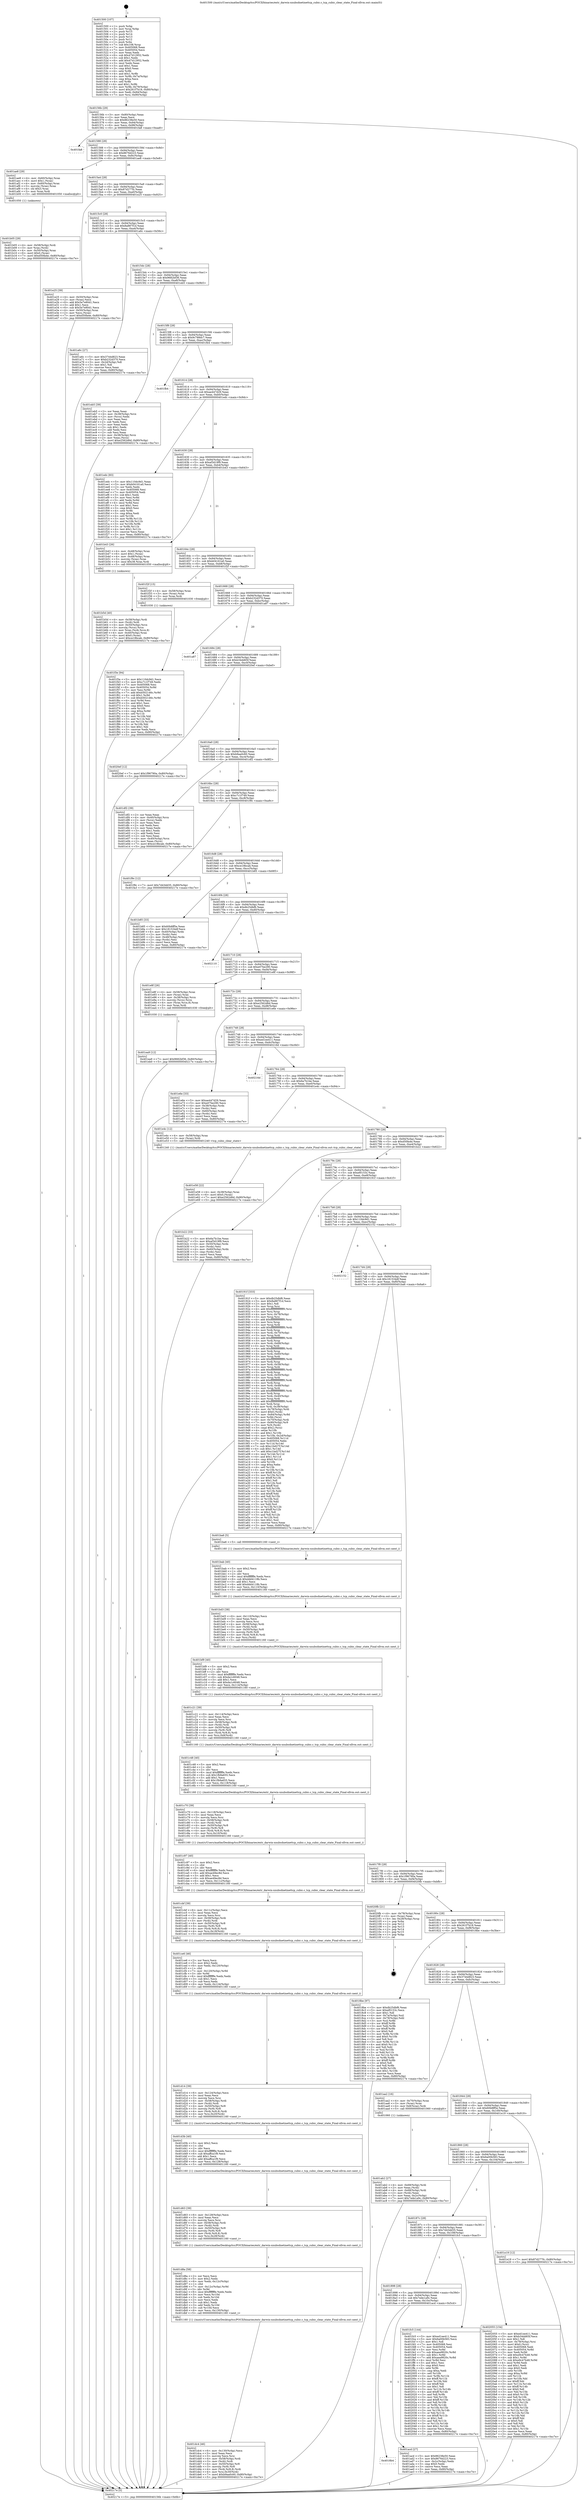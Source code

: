 digraph "0x401500" {
  label = "0x401500 (/mnt/c/Users/mathe/Desktop/tcc/POCII/binaries/extr_darwin-xnubsdnetinettcp_cubic.c_tcp_cubic_clear_state_Final-ollvm.out::main(0))"
  labelloc = "t"
  node[shape=record]

  Entry [label="",width=0.3,height=0.3,shape=circle,fillcolor=black,style=filled]
  "0x40156b" [label="{
     0x40156b [29]\l
     | [instrs]\l
     &nbsp;&nbsp;0x40156b \<+3\>: mov -0x80(%rbp),%eax\l
     &nbsp;&nbsp;0x40156e \<+2\>: mov %eax,%ecx\l
     &nbsp;&nbsp;0x401570 \<+6\>: sub $0x86238e50,%ecx\l
     &nbsp;&nbsp;0x401576 \<+6\>: mov %eax,-0x94(%rbp)\l
     &nbsp;&nbsp;0x40157c \<+6\>: mov %ecx,-0x98(%rbp)\l
     &nbsp;&nbsp;0x401582 \<+6\>: je 0000000000401fa8 \<main+0xaa8\>\l
  }"]
  "0x401fa8" [label="{
     0x401fa8\l
  }", style=dashed]
  "0x401588" [label="{
     0x401588 [28]\l
     | [instrs]\l
     &nbsp;&nbsp;0x401588 \<+5\>: jmp 000000000040158d \<main+0x8d\>\l
     &nbsp;&nbsp;0x40158d \<+6\>: mov -0x94(%rbp),%eax\l
     &nbsp;&nbsp;0x401593 \<+5\>: sub $0x8676d223,%eax\l
     &nbsp;&nbsp;0x401598 \<+6\>: mov %eax,-0x9c(%rbp)\l
     &nbsp;&nbsp;0x40159e \<+6\>: je 0000000000401ae8 \<main+0x5e8\>\l
  }"]
  Exit [label="",width=0.3,height=0.3,shape=circle,fillcolor=black,style=filled,peripheries=2]
  "0x401ae8" [label="{
     0x401ae8 [29]\l
     | [instrs]\l
     &nbsp;&nbsp;0x401ae8 \<+4\>: mov -0x60(%rbp),%rax\l
     &nbsp;&nbsp;0x401aec \<+6\>: movl $0x1,(%rax)\l
     &nbsp;&nbsp;0x401af2 \<+4\>: mov -0x60(%rbp),%rax\l
     &nbsp;&nbsp;0x401af6 \<+3\>: movslq (%rax),%rax\l
     &nbsp;&nbsp;0x401af9 \<+4\>: shl $0x3,%rax\l
     &nbsp;&nbsp;0x401afd \<+3\>: mov %rax,%rdi\l
     &nbsp;&nbsp;0x401b00 \<+5\>: call 0000000000401050 \<malloc@plt\>\l
     | [calls]\l
     &nbsp;&nbsp;0x401050 \{1\} (unknown)\l
  }"]
  "0x4015a4" [label="{
     0x4015a4 [28]\l
     | [instrs]\l
     &nbsp;&nbsp;0x4015a4 \<+5\>: jmp 00000000004015a9 \<main+0xa9\>\l
     &nbsp;&nbsp;0x4015a9 \<+6\>: mov -0x94(%rbp),%eax\l
     &nbsp;&nbsp;0x4015af \<+5\>: sub $0x87d277fc,%eax\l
     &nbsp;&nbsp;0x4015b4 \<+6\>: mov %eax,-0xa0(%rbp)\l
     &nbsp;&nbsp;0x4015ba \<+6\>: je 0000000000401e25 \<main+0x925\>\l
  }"]
  "0x401f3e" [label="{
     0x401f3e [94]\l
     | [instrs]\l
     &nbsp;&nbsp;0x401f3e \<+5\>: mov $0x110dc9d1,%ecx\l
     &nbsp;&nbsp;0x401f43 \<+5\>: mov $0xc7c1f749,%edx\l
     &nbsp;&nbsp;0x401f48 \<+7\>: mov 0x405068,%esi\l
     &nbsp;&nbsp;0x401f4f \<+8\>: mov 0x405054,%r8d\l
     &nbsp;&nbsp;0x401f57 \<+3\>: mov %esi,%r9d\l
     &nbsp;&nbsp;0x401f5a \<+7\>: add $0xb502146c,%r9d\l
     &nbsp;&nbsp;0x401f61 \<+4\>: sub $0x1,%r9d\l
     &nbsp;&nbsp;0x401f65 \<+7\>: sub $0xb502146c,%r9d\l
     &nbsp;&nbsp;0x401f6c \<+4\>: imul %r9d,%esi\l
     &nbsp;&nbsp;0x401f70 \<+3\>: and $0x1,%esi\l
     &nbsp;&nbsp;0x401f73 \<+3\>: cmp $0x0,%esi\l
     &nbsp;&nbsp;0x401f76 \<+4\>: sete %r10b\l
     &nbsp;&nbsp;0x401f7a \<+4\>: cmp $0xa,%r8d\l
     &nbsp;&nbsp;0x401f7e \<+4\>: setl %r11b\l
     &nbsp;&nbsp;0x401f82 \<+3\>: mov %r10b,%bl\l
     &nbsp;&nbsp;0x401f85 \<+3\>: and %r11b,%bl\l
     &nbsp;&nbsp;0x401f88 \<+3\>: xor %r11b,%r10b\l
     &nbsp;&nbsp;0x401f8b \<+3\>: or %r10b,%bl\l
     &nbsp;&nbsp;0x401f8e \<+3\>: test $0x1,%bl\l
     &nbsp;&nbsp;0x401f91 \<+3\>: cmovne %edx,%ecx\l
     &nbsp;&nbsp;0x401f94 \<+3\>: mov %ecx,-0x80(%rbp)\l
     &nbsp;&nbsp;0x401f97 \<+5\>: jmp 000000000040217e \<main+0xc7e\>\l
  }"]
  "0x401e25" [label="{
     0x401e25 [39]\l
     | [instrs]\l
     &nbsp;&nbsp;0x401e25 \<+4\>: mov -0x50(%rbp),%rax\l
     &nbsp;&nbsp;0x401e29 \<+2\>: mov (%rax),%ecx\l
     &nbsp;&nbsp;0x401e2b \<+6\>: add $0x5e7e80d1,%ecx\l
     &nbsp;&nbsp;0x401e31 \<+3\>: add $0x1,%ecx\l
     &nbsp;&nbsp;0x401e34 \<+6\>: sub $0x5e7e80d1,%ecx\l
     &nbsp;&nbsp;0x401e3a \<+4\>: mov -0x50(%rbp),%rax\l
     &nbsp;&nbsp;0x401e3e \<+2\>: mov %ecx,(%rax)\l
     &nbsp;&nbsp;0x401e40 \<+7\>: movl $0xd50fa4e,-0x80(%rbp)\l
     &nbsp;&nbsp;0x401e47 \<+5\>: jmp 000000000040217e \<main+0xc7e\>\l
  }"]
  "0x4015c0" [label="{
     0x4015c0 [28]\l
     | [instrs]\l
     &nbsp;&nbsp;0x4015c0 \<+5\>: jmp 00000000004015c5 \<main+0xc5\>\l
     &nbsp;&nbsp;0x4015c5 \<+6\>: mov -0x94(%rbp),%eax\l
     &nbsp;&nbsp;0x4015cb \<+5\>: sub $0x8a887f1d,%eax\l
     &nbsp;&nbsp;0x4015d0 \<+6\>: mov %eax,-0xa4(%rbp)\l
     &nbsp;&nbsp;0x4015d6 \<+6\>: je 0000000000401a6c \<main+0x56c\>\l
  }"]
  "0x401ea9" [label="{
     0x401ea9 [12]\l
     | [instrs]\l
     &nbsp;&nbsp;0x401ea9 \<+7\>: movl $0x9682bf36,-0x80(%rbp)\l
     &nbsp;&nbsp;0x401eb0 \<+5\>: jmp 000000000040217e \<main+0xc7e\>\l
  }"]
  "0x401a6c" [label="{
     0x401a6c [27]\l
     | [instrs]\l
     &nbsp;&nbsp;0x401a6c \<+5\>: mov $0x3744d823,%eax\l
     &nbsp;&nbsp;0x401a71 \<+5\>: mov $0xb232d370,%ecx\l
     &nbsp;&nbsp;0x401a76 \<+3\>: mov -0x2d(%rbp),%dl\l
     &nbsp;&nbsp;0x401a79 \<+3\>: test $0x1,%dl\l
     &nbsp;&nbsp;0x401a7c \<+3\>: cmovne %ecx,%eax\l
     &nbsp;&nbsp;0x401a7f \<+3\>: mov %eax,-0x80(%rbp)\l
     &nbsp;&nbsp;0x401a82 \<+5\>: jmp 000000000040217e \<main+0xc7e\>\l
  }"]
  "0x4015dc" [label="{
     0x4015dc [28]\l
     | [instrs]\l
     &nbsp;&nbsp;0x4015dc \<+5\>: jmp 00000000004015e1 \<main+0xe1\>\l
     &nbsp;&nbsp;0x4015e1 \<+6\>: mov -0x94(%rbp),%eax\l
     &nbsp;&nbsp;0x4015e7 \<+5\>: sub $0x9682bf36,%eax\l
     &nbsp;&nbsp;0x4015ec \<+6\>: mov %eax,-0xa8(%rbp)\l
     &nbsp;&nbsp;0x4015f2 \<+6\>: je 0000000000401eb5 \<main+0x9b5\>\l
  }"]
  "0x401e58" [label="{
     0x401e58 [22]\l
     | [instrs]\l
     &nbsp;&nbsp;0x401e58 \<+4\>: mov -0x38(%rbp),%rax\l
     &nbsp;&nbsp;0x401e5c \<+6\>: movl $0x0,(%rax)\l
     &nbsp;&nbsp;0x401e62 \<+7\>: movl $0xe2562d6d,-0x80(%rbp)\l
     &nbsp;&nbsp;0x401e69 \<+5\>: jmp 000000000040217e \<main+0xc7e\>\l
  }"]
  "0x401eb5" [label="{
     0x401eb5 [39]\l
     | [instrs]\l
     &nbsp;&nbsp;0x401eb5 \<+2\>: xor %eax,%eax\l
     &nbsp;&nbsp;0x401eb7 \<+4\>: mov -0x38(%rbp),%rcx\l
     &nbsp;&nbsp;0x401ebb \<+2\>: mov (%rcx),%edx\l
     &nbsp;&nbsp;0x401ebd \<+2\>: mov %eax,%esi\l
     &nbsp;&nbsp;0x401ebf \<+2\>: sub %edx,%esi\l
     &nbsp;&nbsp;0x401ec1 \<+2\>: mov %eax,%edx\l
     &nbsp;&nbsp;0x401ec3 \<+3\>: sub $0x1,%edx\l
     &nbsp;&nbsp;0x401ec6 \<+2\>: add %edx,%esi\l
     &nbsp;&nbsp;0x401ec8 \<+2\>: sub %esi,%eax\l
     &nbsp;&nbsp;0x401eca \<+4\>: mov -0x38(%rbp),%rcx\l
     &nbsp;&nbsp;0x401ece \<+2\>: mov %eax,(%rcx)\l
     &nbsp;&nbsp;0x401ed0 \<+7\>: movl $0xe2562d6d,-0x80(%rbp)\l
     &nbsp;&nbsp;0x401ed7 \<+5\>: jmp 000000000040217e \<main+0xc7e\>\l
  }"]
  "0x4015f8" [label="{
     0x4015f8 [28]\l
     | [instrs]\l
     &nbsp;&nbsp;0x4015f8 \<+5\>: jmp 00000000004015fd \<main+0xfd\>\l
     &nbsp;&nbsp;0x4015fd \<+6\>: mov -0x94(%rbp),%eax\l
     &nbsp;&nbsp;0x401603 \<+5\>: sub $0x9c788dc7,%eax\l
     &nbsp;&nbsp;0x401608 \<+6\>: mov %eax,-0xac(%rbp)\l
     &nbsp;&nbsp;0x40160e \<+6\>: je 0000000000401fb4 \<main+0xab4\>\l
  }"]
  "0x401dc4" [label="{
     0x401dc4 [46]\l
     | [instrs]\l
     &nbsp;&nbsp;0x401dc4 \<+6\>: mov -0x130(%rbp),%ecx\l
     &nbsp;&nbsp;0x401dca \<+3\>: imul %eax,%ecx\l
     &nbsp;&nbsp;0x401dcd \<+3\>: movslq %ecx,%rsi\l
     &nbsp;&nbsp;0x401dd0 \<+4\>: mov -0x58(%rbp),%rdi\l
     &nbsp;&nbsp;0x401dd4 \<+3\>: mov (%rdi),%rdi\l
     &nbsp;&nbsp;0x401dd7 \<+4\>: mov -0x50(%rbp),%r8\l
     &nbsp;&nbsp;0x401ddb \<+3\>: movslq (%r8),%r8\l
     &nbsp;&nbsp;0x401dde \<+4\>: mov (%rdi,%r8,8),%rdi\l
     &nbsp;&nbsp;0x401de2 \<+4\>: mov %rsi,0x30(%rdi)\l
     &nbsp;&nbsp;0x401de6 \<+7\>: movl $0xb9aa0c60,-0x80(%rbp)\l
     &nbsp;&nbsp;0x401ded \<+5\>: jmp 000000000040217e \<main+0xc7e\>\l
  }"]
  "0x401fb4" [label="{
     0x401fb4\l
  }", style=dashed]
  "0x401614" [label="{
     0x401614 [28]\l
     | [instrs]\l
     &nbsp;&nbsp;0x401614 \<+5\>: jmp 0000000000401619 \<main+0x119\>\l
     &nbsp;&nbsp;0x401619 \<+6\>: mov -0x94(%rbp),%eax\l
     &nbsp;&nbsp;0x40161f \<+5\>: sub $0xae447d29,%eax\l
     &nbsp;&nbsp;0x401624 \<+6\>: mov %eax,-0xb0(%rbp)\l
     &nbsp;&nbsp;0x40162a \<+6\>: je 0000000000401edc \<main+0x9dc\>\l
  }"]
  "0x401d8a" [label="{
     0x401d8a [58]\l
     | [instrs]\l
     &nbsp;&nbsp;0x401d8a \<+2\>: xor %ecx,%ecx\l
     &nbsp;&nbsp;0x401d8c \<+5\>: mov $0x2,%edx\l
     &nbsp;&nbsp;0x401d91 \<+6\>: mov %edx,-0x12c(%rbp)\l
     &nbsp;&nbsp;0x401d97 \<+1\>: cltd\l
     &nbsp;&nbsp;0x401d98 \<+7\>: mov -0x12c(%rbp),%r9d\l
     &nbsp;&nbsp;0x401d9f \<+3\>: idiv %r9d\l
     &nbsp;&nbsp;0x401da2 \<+6\>: imul $0xfffffffe,%edx,%edx\l
     &nbsp;&nbsp;0x401da8 \<+3\>: mov %ecx,%r10d\l
     &nbsp;&nbsp;0x401dab \<+3\>: sub %edx,%r10d\l
     &nbsp;&nbsp;0x401dae \<+2\>: mov %ecx,%edx\l
     &nbsp;&nbsp;0x401db0 \<+3\>: sub $0x1,%edx\l
     &nbsp;&nbsp;0x401db3 \<+3\>: add %edx,%r10d\l
     &nbsp;&nbsp;0x401db6 \<+3\>: sub %r10d,%ecx\l
     &nbsp;&nbsp;0x401db9 \<+6\>: mov %ecx,-0x130(%rbp)\l
     &nbsp;&nbsp;0x401dbf \<+5\>: call 0000000000401160 \<next_i\>\l
     | [calls]\l
     &nbsp;&nbsp;0x401160 \{1\} (/mnt/c/Users/mathe/Desktop/tcc/POCII/binaries/extr_darwin-xnubsdnetinettcp_cubic.c_tcp_cubic_clear_state_Final-ollvm.out::next_i)\l
  }"]
  "0x401edc" [label="{
     0x401edc [83]\l
     | [instrs]\l
     &nbsp;&nbsp;0x401edc \<+5\>: mov $0x110dc9d1,%eax\l
     &nbsp;&nbsp;0x401ee1 \<+5\>: mov $0xb04161a0,%ecx\l
     &nbsp;&nbsp;0x401ee6 \<+2\>: xor %edx,%edx\l
     &nbsp;&nbsp;0x401ee8 \<+7\>: mov 0x405068,%esi\l
     &nbsp;&nbsp;0x401eef \<+7\>: mov 0x405054,%edi\l
     &nbsp;&nbsp;0x401ef6 \<+3\>: sub $0x1,%edx\l
     &nbsp;&nbsp;0x401ef9 \<+3\>: mov %esi,%r8d\l
     &nbsp;&nbsp;0x401efc \<+3\>: add %edx,%r8d\l
     &nbsp;&nbsp;0x401eff \<+4\>: imul %r8d,%esi\l
     &nbsp;&nbsp;0x401f03 \<+3\>: and $0x1,%esi\l
     &nbsp;&nbsp;0x401f06 \<+3\>: cmp $0x0,%esi\l
     &nbsp;&nbsp;0x401f09 \<+4\>: sete %r9b\l
     &nbsp;&nbsp;0x401f0d \<+3\>: cmp $0xa,%edi\l
     &nbsp;&nbsp;0x401f10 \<+4\>: setl %r10b\l
     &nbsp;&nbsp;0x401f14 \<+3\>: mov %r9b,%r11b\l
     &nbsp;&nbsp;0x401f17 \<+3\>: and %r10b,%r11b\l
     &nbsp;&nbsp;0x401f1a \<+3\>: xor %r10b,%r9b\l
     &nbsp;&nbsp;0x401f1d \<+3\>: or %r9b,%r11b\l
     &nbsp;&nbsp;0x401f20 \<+4\>: test $0x1,%r11b\l
     &nbsp;&nbsp;0x401f24 \<+3\>: cmovne %ecx,%eax\l
     &nbsp;&nbsp;0x401f27 \<+3\>: mov %eax,-0x80(%rbp)\l
     &nbsp;&nbsp;0x401f2a \<+5\>: jmp 000000000040217e \<main+0xc7e\>\l
  }"]
  "0x401630" [label="{
     0x401630 [28]\l
     | [instrs]\l
     &nbsp;&nbsp;0x401630 \<+5\>: jmp 0000000000401635 \<main+0x135\>\l
     &nbsp;&nbsp;0x401635 \<+6\>: mov -0x94(%rbp),%eax\l
     &nbsp;&nbsp;0x40163b \<+5\>: sub $0xaf3d19f9,%eax\l
     &nbsp;&nbsp;0x401640 \<+6\>: mov %eax,-0xb4(%rbp)\l
     &nbsp;&nbsp;0x401646 \<+6\>: je 0000000000401b43 \<main+0x643\>\l
  }"]
  "0x401d63" [label="{
     0x401d63 [39]\l
     | [instrs]\l
     &nbsp;&nbsp;0x401d63 \<+6\>: mov -0x128(%rbp),%ecx\l
     &nbsp;&nbsp;0x401d69 \<+3\>: imul %eax,%ecx\l
     &nbsp;&nbsp;0x401d6c \<+3\>: movslq %ecx,%rsi\l
     &nbsp;&nbsp;0x401d6f \<+4\>: mov -0x58(%rbp),%rdi\l
     &nbsp;&nbsp;0x401d73 \<+3\>: mov (%rdi),%rdi\l
     &nbsp;&nbsp;0x401d76 \<+4\>: mov -0x50(%rbp),%r8\l
     &nbsp;&nbsp;0x401d7a \<+3\>: movslq (%r8),%r8\l
     &nbsp;&nbsp;0x401d7d \<+4\>: mov (%rdi,%r8,8),%rdi\l
     &nbsp;&nbsp;0x401d81 \<+4\>: mov %rsi,0x28(%rdi)\l
     &nbsp;&nbsp;0x401d85 \<+5\>: call 0000000000401160 \<next_i\>\l
     | [calls]\l
     &nbsp;&nbsp;0x401160 \{1\} (/mnt/c/Users/mathe/Desktop/tcc/POCII/binaries/extr_darwin-xnubsdnetinettcp_cubic.c_tcp_cubic_clear_state_Final-ollvm.out::next_i)\l
  }"]
  "0x401b43" [label="{
     0x401b43 [26]\l
     | [instrs]\l
     &nbsp;&nbsp;0x401b43 \<+4\>: mov -0x48(%rbp),%rax\l
     &nbsp;&nbsp;0x401b47 \<+6\>: movl $0x1,(%rax)\l
     &nbsp;&nbsp;0x401b4d \<+4\>: mov -0x48(%rbp),%rax\l
     &nbsp;&nbsp;0x401b51 \<+3\>: movslq (%rax),%rax\l
     &nbsp;&nbsp;0x401b54 \<+4\>: imul $0x38,%rax,%rdi\l
     &nbsp;&nbsp;0x401b58 \<+5\>: call 0000000000401050 \<malloc@plt\>\l
     | [calls]\l
     &nbsp;&nbsp;0x401050 \{1\} (unknown)\l
  }"]
  "0x40164c" [label="{
     0x40164c [28]\l
     | [instrs]\l
     &nbsp;&nbsp;0x40164c \<+5\>: jmp 0000000000401651 \<main+0x151\>\l
     &nbsp;&nbsp;0x401651 \<+6\>: mov -0x94(%rbp),%eax\l
     &nbsp;&nbsp;0x401657 \<+5\>: sub $0xb04161a0,%eax\l
     &nbsp;&nbsp;0x40165c \<+6\>: mov %eax,-0xb8(%rbp)\l
     &nbsp;&nbsp;0x401662 \<+6\>: je 0000000000401f2f \<main+0xa2f\>\l
  }"]
  "0x401d3b" [label="{
     0x401d3b [40]\l
     | [instrs]\l
     &nbsp;&nbsp;0x401d3b \<+5\>: mov $0x2,%ecx\l
     &nbsp;&nbsp;0x401d40 \<+1\>: cltd\l
     &nbsp;&nbsp;0x401d41 \<+2\>: idiv %ecx\l
     &nbsp;&nbsp;0x401d43 \<+6\>: imul $0xfffffffe,%edx,%ecx\l
     &nbsp;&nbsp;0x401d49 \<+6\>: sub $0xaffca1f9,%ecx\l
     &nbsp;&nbsp;0x401d4f \<+3\>: add $0x1,%ecx\l
     &nbsp;&nbsp;0x401d52 \<+6\>: add $0xaffca1f9,%ecx\l
     &nbsp;&nbsp;0x401d58 \<+6\>: mov %ecx,-0x128(%rbp)\l
     &nbsp;&nbsp;0x401d5e \<+5\>: call 0000000000401160 \<next_i\>\l
     | [calls]\l
     &nbsp;&nbsp;0x401160 \{1\} (/mnt/c/Users/mathe/Desktop/tcc/POCII/binaries/extr_darwin-xnubsdnetinettcp_cubic.c_tcp_cubic_clear_state_Final-ollvm.out::next_i)\l
  }"]
  "0x401f2f" [label="{
     0x401f2f [15]\l
     | [instrs]\l
     &nbsp;&nbsp;0x401f2f \<+4\>: mov -0x58(%rbp),%rax\l
     &nbsp;&nbsp;0x401f33 \<+3\>: mov (%rax),%rax\l
     &nbsp;&nbsp;0x401f36 \<+3\>: mov %rax,%rdi\l
     &nbsp;&nbsp;0x401f39 \<+5\>: call 0000000000401030 \<free@plt\>\l
     | [calls]\l
     &nbsp;&nbsp;0x401030 \{1\} (unknown)\l
  }"]
  "0x401668" [label="{
     0x401668 [28]\l
     | [instrs]\l
     &nbsp;&nbsp;0x401668 \<+5\>: jmp 000000000040166d \<main+0x16d\>\l
     &nbsp;&nbsp;0x40166d \<+6\>: mov -0x94(%rbp),%eax\l
     &nbsp;&nbsp;0x401673 \<+5\>: sub $0xb232d370,%eax\l
     &nbsp;&nbsp;0x401678 \<+6\>: mov %eax,-0xbc(%rbp)\l
     &nbsp;&nbsp;0x40167e \<+6\>: je 0000000000401a87 \<main+0x587\>\l
  }"]
  "0x401d14" [label="{
     0x401d14 [39]\l
     | [instrs]\l
     &nbsp;&nbsp;0x401d14 \<+6\>: mov -0x124(%rbp),%ecx\l
     &nbsp;&nbsp;0x401d1a \<+3\>: imul %eax,%ecx\l
     &nbsp;&nbsp;0x401d1d \<+3\>: movslq %ecx,%rsi\l
     &nbsp;&nbsp;0x401d20 \<+4\>: mov -0x58(%rbp),%rdi\l
     &nbsp;&nbsp;0x401d24 \<+3\>: mov (%rdi),%rdi\l
     &nbsp;&nbsp;0x401d27 \<+4\>: mov -0x50(%rbp),%r8\l
     &nbsp;&nbsp;0x401d2b \<+3\>: movslq (%r8),%r8\l
     &nbsp;&nbsp;0x401d2e \<+4\>: mov (%rdi,%r8,8),%rdi\l
     &nbsp;&nbsp;0x401d32 \<+4\>: mov %rsi,0x20(%rdi)\l
     &nbsp;&nbsp;0x401d36 \<+5\>: call 0000000000401160 \<next_i\>\l
     | [calls]\l
     &nbsp;&nbsp;0x401160 \{1\} (/mnt/c/Users/mathe/Desktop/tcc/POCII/binaries/extr_darwin-xnubsdnetinettcp_cubic.c_tcp_cubic_clear_state_Final-ollvm.out::next_i)\l
  }"]
  "0x401a87" [label="{
     0x401a87\l
  }", style=dashed]
  "0x401684" [label="{
     0x401684 [28]\l
     | [instrs]\l
     &nbsp;&nbsp;0x401684 \<+5\>: jmp 0000000000401689 \<main+0x189\>\l
     &nbsp;&nbsp;0x401689 \<+6\>: mov -0x94(%rbp),%eax\l
     &nbsp;&nbsp;0x40168f \<+5\>: sub $0xb34dd65f,%eax\l
     &nbsp;&nbsp;0x401694 \<+6\>: mov %eax,-0xc0(%rbp)\l
     &nbsp;&nbsp;0x40169a \<+6\>: je 00000000004020ef \<main+0xbef\>\l
  }"]
  "0x401ce6" [label="{
     0x401ce6 [46]\l
     | [instrs]\l
     &nbsp;&nbsp;0x401ce6 \<+2\>: xor %ecx,%ecx\l
     &nbsp;&nbsp;0x401ce8 \<+5\>: mov $0x2,%edx\l
     &nbsp;&nbsp;0x401ced \<+6\>: mov %edx,-0x120(%rbp)\l
     &nbsp;&nbsp;0x401cf3 \<+1\>: cltd\l
     &nbsp;&nbsp;0x401cf4 \<+7\>: mov -0x120(%rbp),%r9d\l
     &nbsp;&nbsp;0x401cfb \<+3\>: idiv %r9d\l
     &nbsp;&nbsp;0x401cfe \<+6\>: imul $0xfffffffe,%edx,%edx\l
     &nbsp;&nbsp;0x401d04 \<+3\>: sub $0x1,%ecx\l
     &nbsp;&nbsp;0x401d07 \<+2\>: sub %ecx,%edx\l
     &nbsp;&nbsp;0x401d09 \<+6\>: mov %edx,-0x124(%rbp)\l
     &nbsp;&nbsp;0x401d0f \<+5\>: call 0000000000401160 \<next_i\>\l
     | [calls]\l
     &nbsp;&nbsp;0x401160 \{1\} (/mnt/c/Users/mathe/Desktop/tcc/POCII/binaries/extr_darwin-xnubsdnetinettcp_cubic.c_tcp_cubic_clear_state_Final-ollvm.out::next_i)\l
  }"]
  "0x4020ef" [label="{
     0x4020ef [12]\l
     | [instrs]\l
     &nbsp;&nbsp;0x4020ef \<+7\>: movl $0x1f96790a,-0x80(%rbp)\l
     &nbsp;&nbsp;0x4020f6 \<+5\>: jmp 000000000040217e \<main+0xc7e\>\l
  }"]
  "0x4016a0" [label="{
     0x4016a0 [28]\l
     | [instrs]\l
     &nbsp;&nbsp;0x4016a0 \<+5\>: jmp 00000000004016a5 \<main+0x1a5\>\l
     &nbsp;&nbsp;0x4016a5 \<+6\>: mov -0x94(%rbp),%eax\l
     &nbsp;&nbsp;0x4016ab \<+5\>: sub $0xb9aa0c60,%eax\l
     &nbsp;&nbsp;0x4016b0 \<+6\>: mov %eax,-0xc4(%rbp)\l
     &nbsp;&nbsp;0x4016b6 \<+6\>: je 0000000000401df2 \<main+0x8f2\>\l
  }"]
  "0x401cbf" [label="{
     0x401cbf [39]\l
     | [instrs]\l
     &nbsp;&nbsp;0x401cbf \<+6\>: mov -0x11c(%rbp),%ecx\l
     &nbsp;&nbsp;0x401cc5 \<+3\>: imul %eax,%ecx\l
     &nbsp;&nbsp;0x401cc8 \<+3\>: movslq %ecx,%rsi\l
     &nbsp;&nbsp;0x401ccb \<+4\>: mov -0x58(%rbp),%rdi\l
     &nbsp;&nbsp;0x401ccf \<+3\>: mov (%rdi),%rdi\l
     &nbsp;&nbsp;0x401cd2 \<+4\>: mov -0x50(%rbp),%r8\l
     &nbsp;&nbsp;0x401cd6 \<+3\>: movslq (%r8),%r8\l
     &nbsp;&nbsp;0x401cd9 \<+4\>: mov (%rdi,%r8,8),%rdi\l
     &nbsp;&nbsp;0x401cdd \<+4\>: mov %rsi,0x18(%rdi)\l
     &nbsp;&nbsp;0x401ce1 \<+5\>: call 0000000000401160 \<next_i\>\l
     | [calls]\l
     &nbsp;&nbsp;0x401160 \{1\} (/mnt/c/Users/mathe/Desktop/tcc/POCII/binaries/extr_darwin-xnubsdnetinettcp_cubic.c_tcp_cubic_clear_state_Final-ollvm.out::next_i)\l
  }"]
  "0x401df2" [label="{
     0x401df2 [39]\l
     | [instrs]\l
     &nbsp;&nbsp;0x401df2 \<+2\>: xor %eax,%eax\l
     &nbsp;&nbsp;0x401df4 \<+4\>: mov -0x40(%rbp),%rcx\l
     &nbsp;&nbsp;0x401df8 \<+2\>: mov (%rcx),%edx\l
     &nbsp;&nbsp;0x401dfa \<+2\>: mov %eax,%esi\l
     &nbsp;&nbsp;0x401dfc \<+2\>: sub %edx,%esi\l
     &nbsp;&nbsp;0x401dfe \<+2\>: mov %eax,%edx\l
     &nbsp;&nbsp;0x401e00 \<+3\>: sub $0x1,%edx\l
     &nbsp;&nbsp;0x401e03 \<+2\>: add %edx,%esi\l
     &nbsp;&nbsp;0x401e05 \<+2\>: sub %esi,%eax\l
     &nbsp;&nbsp;0x401e07 \<+4\>: mov -0x40(%rbp),%rcx\l
     &nbsp;&nbsp;0x401e0b \<+2\>: mov %eax,(%rcx)\l
     &nbsp;&nbsp;0x401e0d \<+7\>: movl $0xce18bcab,-0x80(%rbp)\l
     &nbsp;&nbsp;0x401e14 \<+5\>: jmp 000000000040217e \<main+0xc7e\>\l
  }"]
  "0x4016bc" [label="{
     0x4016bc [28]\l
     | [instrs]\l
     &nbsp;&nbsp;0x4016bc \<+5\>: jmp 00000000004016c1 \<main+0x1c1\>\l
     &nbsp;&nbsp;0x4016c1 \<+6\>: mov -0x94(%rbp),%eax\l
     &nbsp;&nbsp;0x4016c7 \<+5\>: sub $0xc7c1f749,%eax\l
     &nbsp;&nbsp;0x4016cc \<+6\>: mov %eax,-0xc8(%rbp)\l
     &nbsp;&nbsp;0x4016d2 \<+6\>: je 0000000000401f9c \<main+0xa9c\>\l
  }"]
  "0x401c97" [label="{
     0x401c97 [40]\l
     | [instrs]\l
     &nbsp;&nbsp;0x401c97 \<+5\>: mov $0x2,%ecx\l
     &nbsp;&nbsp;0x401c9c \<+1\>: cltd\l
     &nbsp;&nbsp;0x401c9d \<+2\>: idiv %ecx\l
     &nbsp;&nbsp;0x401c9f \<+6\>: imul $0xfffffffe,%edx,%ecx\l
     &nbsp;&nbsp;0x401ca5 \<+6\>: add $0xae49ec8d,%ecx\l
     &nbsp;&nbsp;0x401cab \<+3\>: add $0x1,%ecx\l
     &nbsp;&nbsp;0x401cae \<+6\>: sub $0xae49ec8d,%ecx\l
     &nbsp;&nbsp;0x401cb4 \<+6\>: mov %ecx,-0x11c(%rbp)\l
     &nbsp;&nbsp;0x401cba \<+5\>: call 0000000000401160 \<next_i\>\l
     | [calls]\l
     &nbsp;&nbsp;0x401160 \{1\} (/mnt/c/Users/mathe/Desktop/tcc/POCII/binaries/extr_darwin-xnubsdnetinettcp_cubic.c_tcp_cubic_clear_state_Final-ollvm.out::next_i)\l
  }"]
  "0x401f9c" [label="{
     0x401f9c [12]\l
     | [instrs]\l
     &nbsp;&nbsp;0x401f9c \<+7\>: movl $0x7d43dd35,-0x80(%rbp)\l
     &nbsp;&nbsp;0x401fa3 \<+5\>: jmp 000000000040217e \<main+0xc7e\>\l
  }"]
  "0x4016d8" [label="{
     0x4016d8 [28]\l
     | [instrs]\l
     &nbsp;&nbsp;0x4016d8 \<+5\>: jmp 00000000004016dd \<main+0x1dd\>\l
     &nbsp;&nbsp;0x4016dd \<+6\>: mov -0x94(%rbp),%eax\l
     &nbsp;&nbsp;0x4016e3 \<+5\>: sub $0xce18bcab,%eax\l
     &nbsp;&nbsp;0x4016e8 \<+6\>: mov %eax,-0xcc(%rbp)\l
     &nbsp;&nbsp;0x4016ee \<+6\>: je 0000000000401b85 \<main+0x685\>\l
  }"]
  "0x401c70" [label="{
     0x401c70 [39]\l
     | [instrs]\l
     &nbsp;&nbsp;0x401c70 \<+6\>: mov -0x118(%rbp),%ecx\l
     &nbsp;&nbsp;0x401c76 \<+3\>: imul %eax,%ecx\l
     &nbsp;&nbsp;0x401c79 \<+3\>: movslq %ecx,%rsi\l
     &nbsp;&nbsp;0x401c7c \<+4\>: mov -0x58(%rbp),%rdi\l
     &nbsp;&nbsp;0x401c80 \<+3\>: mov (%rdi),%rdi\l
     &nbsp;&nbsp;0x401c83 \<+4\>: mov -0x50(%rbp),%r8\l
     &nbsp;&nbsp;0x401c87 \<+3\>: movslq (%r8),%r8\l
     &nbsp;&nbsp;0x401c8a \<+4\>: mov (%rdi,%r8,8),%rdi\l
     &nbsp;&nbsp;0x401c8e \<+4\>: mov %rsi,0x10(%rdi)\l
     &nbsp;&nbsp;0x401c92 \<+5\>: call 0000000000401160 \<next_i\>\l
     | [calls]\l
     &nbsp;&nbsp;0x401160 \{1\} (/mnt/c/Users/mathe/Desktop/tcc/POCII/binaries/extr_darwin-xnubsdnetinettcp_cubic.c_tcp_cubic_clear_state_Final-ollvm.out::next_i)\l
  }"]
  "0x401b85" [label="{
     0x401b85 [33]\l
     | [instrs]\l
     &nbsp;&nbsp;0x401b85 \<+5\>: mov $0x60b8ff5e,%eax\l
     &nbsp;&nbsp;0x401b8a \<+5\>: mov $0x181534df,%ecx\l
     &nbsp;&nbsp;0x401b8f \<+4\>: mov -0x40(%rbp),%rdx\l
     &nbsp;&nbsp;0x401b93 \<+2\>: mov (%rdx),%esi\l
     &nbsp;&nbsp;0x401b95 \<+4\>: mov -0x48(%rbp),%rdx\l
     &nbsp;&nbsp;0x401b99 \<+2\>: cmp (%rdx),%esi\l
     &nbsp;&nbsp;0x401b9b \<+3\>: cmovl %ecx,%eax\l
     &nbsp;&nbsp;0x401b9e \<+3\>: mov %eax,-0x80(%rbp)\l
     &nbsp;&nbsp;0x401ba1 \<+5\>: jmp 000000000040217e \<main+0xc7e\>\l
  }"]
  "0x4016f4" [label="{
     0x4016f4 [28]\l
     | [instrs]\l
     &nbsp;&nbsp;0x4016f4 \<+5\>: jmp 00000000004016f9 \<main+0x1f9\>\l
     &nbsp;&nbsp;0x4016f9 \<+6\>: mov -0x94(%rbp),%eax\l
     &nbsp;&nbsp;0x4016ff \<+5\>: sub $0xdb25dbf6,%eax\l
     &nbsp;&nbsp;0x401704 \<+6\>: mov %eax,-0xd0(%rbp)\l
     &nbsp;&nbsp;0x40170a \<+6\>: je 0000000000402110 \<main+0xc10\>\l
  }"]
  "0x401c48" [label="{
     0x401c48 [40]\l
     | [instrs]\l
     &nbsp;&nbsp;0x401c48 \<+5\>: mov $0x2,%ecx\l
     &nbsp;&nbsp;0x401c4d \<+1\>: cltd\l
     &nbsp;&nbsp;0x401c4e \<+2\>: idiv %ecx\l
     &nbsp;&nbsp;0x401c50 \<+6\>: imul $0xfffffffe,%edx,%ecx\l
     &nbsp;&nbsp;0x401c56 \<+6\>: sub $0x1fb9a655,%ecx\l
     &nbsp;&nbsp;0x401c5c \<+3\>: add $0x1,%ecx\l
     &nbsp;&nbsp;0x401c5f \<+6\>: add $0x1fb9a655,%ecx\l
     &nbsp;&nbsp;0x401c65 \<+6\>: mov %ecx,-0x118(%rbp)\l
     &nbsp;&nbsp;0x401c6b \<+5\>: call 0000000000401160 \<next_i\>\l
     | [calls]\l
     &nbsp;&nbsp;0x401160 \{1\} (/mnt/c/Users/mathe/Desktop/tcc/POCII/binaries/extr_darwin-xnubsdnetinettcp_cubic.c_tcp_cubic_clear_state_Final-ollvm.out::next_i)\l
  }"]
  "0x402110" [label="{
     0x402110\l
  }", style=dashed]
  "0x401710" [label="{
     0x401710 [28]\l
     | [instrs]\l
     &nbsp;&nbsp;0x401710 \<+5\>: jmp 0000000000401715 \<main+0x215\>\l
     &nbsp;&nbsp;0x401715 \<+6\>: mov -0x94(%rbp),%eax\l
     &nbsp;&nbsp;0x40171b \<+5\>: sub $0xe07be290,%eax\l
     &nbsp;&nbsp;0x401720 \<+6\>: mov %eax,-0xd4(%rbp)\l
     &nbsp;&nbsp;0x401726 \<+6\>: je 0000000000401e8f \<main+0x98f\>\l
  }"]
  "0x401c21" [label="{
     0x401c21 [39]\l
     | [instrs]\l
     &nbsp;&nbsp;0x401c21 \<+6\>: mov -0x114(%rbp),%ecx\l
     &nbsp;&nbsp;0x401c27 \<+3\>: imul %eax,%ecx\l
     &nbsp;&nbsp;0x401c2a \<+3\>: movslq %ecx,%rsi\l
     &nbsp;&nbsp;0x401c2d \<+4\>: mov -0x58(%rbp),%rdi\l
     &nbsp;&nbsp;0x401c31 \<+3\>: mov (%rdi),%rdi\l
     &nbsp;&nbsp;0x401c34 \<+4\>: mov -0x50(%rbp),%r8\l
     &nbsp;&nbsp;0x401c38 \<+3\>: movslq (%r8),%r8\l
     &nbsp;&nbsp;0x401c3b \<+4\>: mov (%rdi,%r8,8),%rdi\l
     &nbsp;&nbsp;0x401c3f \<+4\>: mov %rsi,0x8(%rdi)\l
     &nbsp;&nbsp;0x401c43 \<+5\>: call 0000000000401160 \<next_i\>\l
     | [calls]\l
     &nbsp;&nbsp;0x401160 \{1\} (/mnt/c/Users/mathe/Desktop/tcc/POCII/binaries/extr_darwin-xnubsdnetinettcp_cubic.c_tcp_cubic_clear_state_Final-ollvm.out::next_i)\l
  }"]
  "0x401e8f" [label="{
     0x401e8f [26]\l
     | [instrs]\l
     &nbsp;&nbsp;0x401e8f \<+4\>: mov -0x58(%rbp),%rax\l
     &nbsp;&nbsp;0x401e93 \<+3\>: mov (%rax),%rax\l
     &nbsp;&nbsp;0x401e96 \<+4\>: mov -0x38(%rbp),%rcx\l
     &nbsp;&nbsp;0x401e9a \<+3\>: movslq (%rcx),%rcx\l
     &nbsp;&nbsp;0x401e9d \<+4\>: mov (%rax,%rcx,8),%rax\l
     &nbsp;&nbsp;0x401ea1 \<+3\>: mov %rax,%rdi\l
     &nbsp;&nbsp;0x401ea4 \<+5\>: call 0000000000401030 \<free@plt\>\l
     | [calls]\l
     &nbsp;&nbsp;0x401030 \{1\} (unknown)\l
  }"]
  "0x40172c" [label="{
     0x40172c [28]\l
     | [instrs]\l
     &nbsp;&nbsp;0x40172c \<+5\>: jmp 0000000000401731 \<main+0x231\>\l
     &nbsp;&nbsp;0x401731 \<+6\>: mov -0x94(%rbp),%eax\l
     &nbsp;&nbsp;0x401737 \<+5\>: sub $0xe2562d6d,%eax\l
     &nbsp;&nbsp;0x40173c \<+6\>: mov %eax,-0xd8(%rbp)\l
     &nbsp;&nbsp;0x401742 \<+6\>: je 0000000000401e6e \<main+0x96e\>\l
  }"]
  "0x401bf9" [label="{
     0x401bf9 [40]\l
     | [instrs]\l
     &nbsp;&nbsp;0x401bf9 \<+5\>: mov $0x2,%ecx\l
     &nbsp;&nbsp;0x401bfe \<+1\>: cltd\l
     &nbsp;&nbsp;0x401bff \<+2\>: idiv %ecx\l
     &nbsp;&nbsp;0x401c01 \<+6\>: imul $0xfffffffe,%edx,%ecx\l
     &nbsp;&nbsp;0x401c07 \<+6\>: sub $0xda1c6048,%ecx\l
     &nbsp;&nbsp;0x401c0d \<+3\>: add $0x1,%ecx\l
     &nbsp;&nbsp;0x401c10 \<+6\>: add $0xda1c6048,%ecx\l
     &nbsp;&nbsp;0x401c16 \<+6\>: mov %ecx,-0x114(%rbp)\l
     &nbsp;&nbsp;0x401c1c \<+5\>: call 0000000000401160 \<next_i\>\l
     | [calls]\l
     &nbsp;&nbsp;0x401160 \{1\} (/mnt/c/Users/mathe/Desktop/tcc/POCII/binaries/extr_darwin-xnubsdnetinettcp_cubic.c_tcp_cubic_clear_state_Final-ollvm.out::next_i)\l
  }"]
  "0x401e6e" [label="{
     0x401e6e [33]\l
     | [instrs]\l
     &nbsp;&nbsp;0x401e6e \<+5\>: mov $0xae447d29,%eax\l
     &nbsp;&nbsp;0x401e73 \<+5\>: mov $0xe07be290,%ecx\l
     &nbsp;&nbsp;0x401e78 \<+4\>: mov -0x38(%rbp),%rdx\l
     &nbsp;&nbsp;0x401e7c \<+2\>: mov (%rdx),%esi\l
     &nbsp;&nbsp;0x401e7e \<+4\>: mov -0x60(%rbp),%rdx\l
     &nbsp;&nbsp;0x401e82 \<+2\>: cmp (%rdx),%esi\l
     &nbsp;&nbsp;0x401e84 \<+3\>: cmovl %ecx,%eax\l
     &nbsp;&nbsp;0x401e87 \<+3\>: mov %eax,-0x80(%rbp)\l
     &nbsp;&nbsp;0x401e8a \<+5\>: jmp 000000000040217e \<main+0xc7e\>\l
  }"]
  "0x401748" [label="{
     0x401748 [28]\l
     | [instrs]\l
     &nbsp;&nbsp;0x401748 \<+5\>: jmp 000000000040174d \<main+0x24d\>\l
     &nbsp;&nbsp;0x40174d \<+6\>: mov -0x94(%rbp),%eax\l
     &nbsp;&nbsp;0x401753 \<+5\>: sub $0xed1ee411,%eax\l
     &nbsp;&nbsp;0x401758 \<+6\>: mov %eax,-0xdc(%rbp)\l
     &nbsp;&nbsp;0x40175e \<+6\>: je 000000000040216d \<main+0xc6d\>\l
  }"]
  "0x401bd3" [label="{
     0x401bd3 [38]\l
     | [instrs]\l
     &nbsp;&nbsp;0x401bd3 \<+6\>: mov -0x110(%rbp),%ecx\l
     &nbsp;&nbsp;0x401bd9 \<+3\>: imul %eax,%ecx\l
     &nbsp;&nbsp;0x401bdc \<+3\>: movslq %ecx,%rsi\l
     &nbsp;&nbsp;0x401bdf \<+4\>: mov -0x58(%rbp),%rdi\l
     &nbsp;&nbsp;0x401be3 \<+3\>: mov (%rdi),%rdi\l
     &nbsp;&nbsp;0x401be6 \<+4\>: mov -0x50(%rbp),%r8\l
     &nbsp;&nbsp;0x401bea \<+3\>: movslq (%r8),%r8\l
     &nbsp;&nbsp;0x401bed \<+4\>: mov (%rdi,%r8,8),%rdi\l
     &nbsp;&nbsp;0x401bf1 \<+3\>: mov %rsi,(%rdi)\l
     &nbsp;&nbsp;0x401bf4 \<+5\>: call 0000000000401160 \<next_i\>\l
     | [calls]\l
     &nbsp;&nbsp;0x401160 \{1\} (/mnt/c/Users/mathe/Desktop/tcc/POCII/binaries/extr_darwin-xnubsdnetinettcp_cubic.c_tcp_cubic_clear_state_Final-ollvm.out::next_i)\l
  }"]
  "0x40216d" [label="{
     0x40216d\l
  }", style=dashed]
  "0x401764" [label="{
     0x401764 [28]\l
     | [instrs]\l
     &nbsp;&nbsp;0x401764 \<+5\>: jmp 0000000000401769 \<main+0x269\>\l
     &nbsp;&nbsp;0x401769 \<+6\>: mov -0x94(%rbp),%eax\l
     &nbsp;&nbsp;0x40176f \<+5\>: sub $0x6a7b1be,%eax\l
     &nbsp;&nbsp;0x401774 \<+6\>: mov %eax,-0xe0(%rbp)\l
     &nbsp;&nbsp;0x40177a \<+6\>: je 0000000000401e4c \<main+0x94c\>\l
  }"]
  "0x401bab" [label="{
     0x401bab [40]\l
     | [instrs]\l
     &nbsp;&nbsp;0x401bab \<+5\>: mov $0x2,%ecx\l
     &nbsp;&nbsp;0x401bb0 \<+1\>: cltd\l
     &nbsp;&nbsp;0x401bb1 \<+2\>: idiv %ecx\l
     &nbsp;&nbsp;0x401bb3 \<+6\>: imul $0xfffffffe,%edx,%ecx\l
     &nbsp;&nbsp;0x401bb9 \<+6\>: sub $0xddd4118b,%ecx\l
     &nbsp;&nbsp;0x401bbf \<+3\>: add $0x1,%ecx\l
     &nbsp;&nbsp;0x401bc2 \<+6\>: add $0xddd4118b,%ecx\l
     &nbsp;&nbsp;0x401bc8 \<+6\>: mov %ecx,-0x110(%rbp)\l
     &nbsp;&nbsp;0x401bce \<+5\>: call 0000000000401160 \<next_i\>\l
     | [calls]\l
     &nbsp;&nbsp;0x401160 \{1\} (/mnt/c/Users/mathe/Desktop/tcc/POCII/binaries/extr_darwin-xnubsdnetinettcp_cubic.c_tcp_cubic_clear_state_Final-ollvm.out::next_i)\l
  }"]
  "0x401e4c" [label="{
     0x401e4c [12]\l
     | [instrs]\l
     &nbsp;&nbsp;0x401e4c \<+4\>: mov -0x58(%rbp),%rax\l
     &nbsp;&nbsp;0x401e50 \<+3\>: mov (%rax),%rdi\l
     &nbsp;&nbsp;0x401e53 \<+5\>: call 0000000000401240 \<tcp_cubic_clear_state\>\l
     | [calls]\l
     &nbsp;&nbsp;0x401240 \{1\} (/mnt/c/Users/mathe/Desktop/tcc/POCII/binaries/extr_darwin-xnubsdnetinettcp_cubic.c_tcp_cubic_clear_state_Final-ollvm.out::tcp_cubic_clear_state)\l
  }"]
  "0x401780" [label="{
     0x401780 [28]\l
     | [instrs]\l
     &nbsp;&nbsp;0x401780 \<+5\>: jmp 0000000000401785 \<main+0x285\>\l
     &nbsp;&nbsp;0x401785 \<+6\>: mov -0x94(%rbp),%eax\l
     &nbsp;&nbsp;0x40178b \<+5\>: sub $0xd50fa4e,%eax\l
     &nbsp;&nbsp;0x401790 \<+6\>: mov %eax,-0xe4(%rbp)\l
     &nbsp;&nbsp;0x401796 \<+6\>: je 0000000000401b22 \<main+0x622\>\l
  }"]
  "0x401b5d" [label="{
     0x401b5d [40]\l
     | [instrs]\l
     &nbsp;&nbsp;0x401b5d \<+4\>: mov -0x58(%rbp),%rdi\l
     &nbsp;&nbsp;0x401b61 \<+3\>: mov (%rdi),%rdi\l
     &nbsp;&nbsp;0x401b64 \<+4\>: mov -0x50(%rbp),%rcx\l
     &nbsp;&nbsp;0x401b68 \<+3\>: movslq (%rcx),%rcx\l
     &nbsp;&nbsp;0x401b6b \<+4\>: mov %rax,(%rdi,%rcx,8)\l
     &nbsp;&nbsp;0x401b6f \<+4\>: mov -0x40(%rbp),%rax\l
     &nbsp;&nbsp;0x401b73 \<+6\>: movl $0x0,(%rax)\l
     &nbsp;&nbsp;0x401b79 \<+7\>: movl $0xce18bcab,-0x80(%rbp)\l
     &nbsp;&nbsp;0x401b80 \<+5\>: jmp 000000000040217e \<main+0xc7e\>\l
  }"]
  "0x401b22" [label="{
     0x401b22 [33]\l
     | [instrs]\l
     &nbsp;&nbsp;0x401b22 \<+5\>: mov $0x6a7b1be,%eax\l
     &nbsp;&nbsp;0x401b27 \<+5\>: mov $0xaf3d19f9,%ecx\l
     &nbsp;&nbsp;0x401b2c \<+4\>: mov -0x50(%rbp),%rdx\l
     &nbsp;&nbsp;0x401b30 \<+2\>: mov (%rdx),%esi\l
     &nbsp;&nbsp;0x401b32 \<+4\>: mov -0x60(%rbp),%rdx\l
     &nbsp;&nbsp;0x401b36 \<+2\>: cmp (%rdx),%esi\l
     &nbsp;&nbsp;0x401b38 \<+3\>: cmovl %ecx,%eax\l
     &nbsp;&nbsp;0x401b3b \<+3\>: mov %eax,-0x80(%rbp)\l
     &nbsp;&nbsp;0x401b3e \<+5\>: jmp 000000000040217e \<main+0xc7e\>\l
  }"]
  "0x40179c" [label="{
     0x40179c [28]\l
     | [instrs]\l
     &nbsp;&nbsp;0x40179c \<+5\>: jmp 00000000004017a1 \<main+0x2a1\>\l
     &nbsp;&nbsp;0x4017a1 \<+6\>: mov -0x94(%rbp),%eax\l
     &nbsp;&nbsp;0x4017a7 \<+5\>: sub $0xef0153c,%eax\l
     &nbsp;&nbsp;0x4017ac \<+6\>: mov %eax,-0xe8(%rbp)\l
     &nbsp;&nbsp;0x4017b2 \<+6\>: je 000000000040191f \<main+0x41f\>\l
  }"]
  "0x401b05" [label="{
     0x401b05 [29]\l
     | [instrs]\l
     &nbsp;&nbsp;0x401b05 \<+4\>: mov -0x58(%rbp),%rdi\l
     &nbsp;&nbsp;0x401b09 \<+3\>: mov %rax,(%rdi)\l
     &nbsp;&nbsp;0x401b0c \<+4\>: mov -0x50(%rbp),%rax\l
     &nbsp;&nbsp;0x401b10 \<+6\>: movl $0x0,(%rax)\l
     &nbsp;&nbsp;0x401b16 \<+7\>: movl $0xd50fa4e,-0x80(%rbp)\l
     &nbsp;&nbsp;0x401b1d \<+5\>: jmp 000000000040217e \<main+0xc7e\>\l
  }"]
  "0x40191f" [label="{
     0x40191f [333]\l
     | [instrs]\l
     &nbsp;&nbsp;0x40191f \<+5\>: mov $0xdb25dbf6,%eax\l
     &nbsp;&nbsp;0x401924 \<+5\>: mov $0x8a887f1d,%ecx\l
     &nbsp;&nbsp;0x401929 \<+2\>: mov $0x1,%dl\l
     &nbsp;&nbsp;0x40192b \<+3\>: mov %rsp,%rsi\l
     &nbsp;&nbsp;0x40192e \<+4\>: add $0xfffffffffffffff0,%rsi\l
     &nbsp;&nbsp;0x401932 \<+3\>: mov %rsi,%rsp\l
     &nbsp;&nbsp;0x401935 \<+4\>: mov %rsi,-0x78(%rbp)\l
     &nbsp;&nbsp;0x401939 \<+3\>: mov %rsp,%rsi\l
     &nbsp;&nbsp;0x40193c \<+4\>: add $0xfffffffffffffff0,%rsi\l
     &nbsp;&nbsp;0x401940 \<+3\>: mov %rsi,%rsp\l
     &nbsp;&nbsp;0x401943 \<+3\>: mov %rsp,%rdi\l
     &nbsp;&nbsp;0x401946 \<+4\>: add $0xfffffffffffffff0,%rdi\l
     &nbsp;&nbsp;0x40194a \<+3\>: mov %rdi,%rsp\l
     &nbsp;&nbsp;0x40194d \<+4\>: mov %rdi,-0x70(%rbp)\l
     &nbsp;&nbsp;0x401951 \<+3\>: mov %rsp,%rdi\l
     &nbsp;&nbsp;0x401954 \<+4\>: add $0xfffffffffffffff0,%rdi\l
     &nbsp;&nbsp;0x401958 \<+3\>: mov %rdi,%rsp\l
     &nbsp;&nbsp;0x40195b \<+4\>: mov %rdi,-0x68(%rbp)\l
     &nbsp;&nbsp;0x40195f \<+3\>: mov %rsp,%rdi\l
     &nbsp;&nbsp;0x401962 \<+4\>: add $0xfffffffffffffff0,%rdi\l
     &nbsp;&nbsp;0x401966 \<+3\>: mov %rdi,%rsp\l
     &nbsp;&nbsp;0x401969 \<+4\>: mov %rdi,-0x60(%rbp)\l
     &nbsp;&nbsp;0x40196d \<+3\>: mov %rsp,%rdi\l
     &nbsp;&nbsp;0x401970 \<+4\>: add $0xfffffffffffffff0,%rdi\l
     &nbsp;&nbsp;0x401974 \<+3\>: mov %rdi,%rsp\l
     &nbsp;&nbsp;0x401977 \<+4\>: mov %rdi,-0x58(%rbp)\l
     &nbsp;&nbsp;0x40197b \<+3\>: mov %rsp,%rdi\l
     &nbsp;&nbsp;0x40197e \<+4\>: add $0xfffffffffffffff0,%rdi\l
     &nbsp;&nbsp;0x401982 \<+3\>: mov %rdi,%rsp\l
     &nbsp;&nbsp;0x401985 \<+4\>: mov %rdi,-0x50(%rbp)\l
     &nbsp;&nbsp;0x401989 \<+3\>: mov %rsp,%rdi\l
     &nbsp;&nbsp;0x40198c \<+4\>: add $0xfffffffffffffff0,%rdi\l
     &nbsp;&nbsp;0x401990 \<+3\>: mov %rdi,%rsp\l
     &nbsp;&nbsp;0x401993 \<+4\>: mov %rdi,-0x48(%rbp)\l
     &nbsp;&nbsp;0x401997 \<+3\>: mov %rsp,%rdi\l
     &nbsp;&nbsp;0x40199a \<+4\>: add $0xfffffffffffffff0,%rdi\l
     &nbsp;&nbsp;0x40199e \<+3\>: mov %rdi,%rsp\l
     &nbsp;&nbsp;0x4019a1 \<+4\>: mov %rdi,-0x40(%rbp)\l
     &nbsp;&nbsp;0x4019a5 \<+3\>: mov %rsp,%rdi\l
     &nbsp;&nbsp;0x4019a8 \<+4\>: add $0xfffffffffffffff0,%rdi\l
     &nbsp;&nbsp;0x4019ac \<+3\>: mov %rdi,%rsp\l
     &nbsp;&nbsp;0x4019af \<+4\>: mov %rdi,-0x38(%rbp)\l
     &nbsp;&nbsp;0x4019b3 \<+4\>: mov -0x78(%rbp),%rdi\l
     &nbsp;&nbsp;0x4019b7 \<+6\>: movl $0x0,(%rdi)\l
     &nbsp;&nbsp;0x4019bd \<+7\>: mov -0x84(%rbp),%r8d\l
     &nbsp;&nbsp;0x4019c4 \<+3\>: mov %r8d,(%rsi)\l
     &nbsp;&nbsp;0x4019c7 \<+4\>: mov -0x70(%rbp),%rdi\l
     &nbsp;&nbsp;0x4019cb \<+7\>: mov -0x90(%rbp),%r9\l
     &nbsp;&nbsp;0x4019d2 \<+3\>: mov %r9,(%rdi)\l
     &nbsp;&nbsp;0x4019d5 \<+3\>: cmpl $0x2,(%rsi)\l
     &nbsp;&nbsp;0x4019d8 \<+4\>: setne %r10b\l
     &nbsp;&nbsp;0x4019dc \<+4\>: and $0x1,%r10b\l
     &nbsp;&nbsp;0x4019e0 \<+4\>: mov %r10b,-0x2d(%rbp)\l
     &nbsp;&nbsp;0x4019e4 \<+8\>: mov 0x405068,%r11d\l
     &nbsp;&nbsp;0x4019ec \<+7\>: mov 0x405054,%ebx\l
     &nbsp;&nbsp;0x4019f3 \<+3\>: mov %r11d,%r14d\l
     &nbsp;&nbsp;0x4019f6 \<+7\>: sub $0xc1bd27f,%r14d\l
     &nbsp;&nbsp;0x4019fd \<+4\>: sub $0x1,%r14d\l
     &nbsp;&nbsp;0x401a01 \<+7\>: add $0xc1bd27f,%r14d\l
     &nbsp;&nbsp;0x401a08 \<+4\>: imul %r14d,%r11d\l
     &nbsp;&nbsp;0x401a0c \<+4\>: and $0x1,%r11d\l
     &nbsp;&nbsp;0x401a10 \<+4\>: cmp $0x0,%r11d\l
     &nbsp;&nbsp;0x401a14 \<+4\>: sete %r10b\l
     &nbsp;&nbsp;0x401a18 \<+3\>: cmp $0xa,%ebx\l
     &nbsp;&nbsp;0x401a1b \<+4\>: setl %r15b\l
     &nbsp;&nbsp;0x401a1f \<+3\>: mov %r10b,%r12b\l
     &nbsp;&nbsp;0x401a22 \<+4\>: xor $0xff,%r12b\l
     &nbsp;&nbsp;0x401a26 \<+3\>: mov %r15b,%r13b\l
     &nbsp;&nbsp;0x401a29 \<+4\>: xor $0xff,%r13b\l
     &nbsp;&nbsp;0x401a2d \<+3\>: xor $0x1,%dl\l
     &nbsp;&nbsp;0x401a30 \<+3\>: mov %r12b,%sil\l
     &nbsp;&nbsp;0x401a33 \<+4\>: and $0xff,%sil\l
     &nbsp;&nbsp;0x401a37 \<+3\>: and %dl,%r10b\l
     &nbsp;&nbsp;0x401a3a \<+3\>: mov %r13b,%dil\l
     &nbsp;&nbsp;0x401a3d \<+4\>: and $0xff,%dil\l
     &nbsp;&nbsp;0x401a41 \<+3\>: and %dl,%r15b\l
     &nbsp;&nbsp;0x401a44 \<+3\>: or %r10b,%sil\l
     &nbsp;&nbsp;0x401a47 \<+3\>: or %r15b,%dil\l
     &nbsp;&nbsp;0x401a4a \<+3\>: xor %dil,%sil\l
     &nbsp;&nbsp;0x401a4d \<+3\>: or %r13b,%r12b\l
     &nbsp;&nbsp;0x401a50 \<+4\>: xor $0xff,%r12b\l
     &nbsp;&nbsp;0x401a54 \<+3\>: or $0x1,%dl\l
     &nbsp;&nbsp;0x401a57 \<+3\>: and %dl,%r12b\l
     &nbsp;&nbsp;0x401a5a \<+3\>: or %r12b,%sil\l
     &nbsp;&nbsp;0x401a5d \<+4\>: test $0x1,%sil\l
     &nbsp;&nbsp;0x401a61 \<+3\>: cmovne %ecx,%eax\l
     &nbsp;&nbsp;0x401a64 \<+3\>: mov %eax,-0x80(%rbp)\l
     &nbsp;&nbsp;0x401a67 \<+5\>: jmp 000000000040217e \<main+0xc7e\>\l
  }"]
  "0x4017b8" [label="{
     0x4017b8 [28]\l
     | [instrs]\l
     &nbsp;&nbsp;0x4017b8 \<+5\>: jmp 00000000004017bd \<main+0x2bd\>\l
     &nbsp;&nbsp;0x4017bd \<+6\>: mov -0x94(%rbp),%eax\l
     &nbsp;&nbsp;0x4017c3 \<+5\>: sub $0x110dc9d1,%eax\l
     &nbsp;&nbsp;0x4017c8 \<+6\>: mov %eax,-0xec(%rbp)\l
     &nbsp;&nbsp;0x4017ce \<+6\>: je 0000000000402152 \<main+0xc52\>\l
  }"]
  "0x4018b4" [label="{
     0x4018b4\l
  }", style=dashed]
  "0x402152" [label="{
     0x402152\l
  }", style=dashed]
  "0x4017d4" [label="{
     0x4017d4 [28]\l
     | [instrs]\l
     &nbsp;&nbsp;0x4017d4 \<+5\>: jmp 00000000004017d9 \<main+0x2d9\>\l
     &nbsp;&nbsp;0x4017d9 \<+6\>: mov -0x94(%rbp),%eax\l
     &nbsp;&nbsp;0x4017df \<+5\>: sub $0x181534df,%eax\l
     &nbsp;&nbsp;0x4017e4 \<+6\>: mov %eax,-0xf0(%rbp)\l
     &nbsp;&nbsp;0x4017ea \<+6\>: je 0000000000401ba6 \<main+0x6a6\>\l
  }"]
  "0x401acd" [label="{
     0x401acd [27]\l
     | [instrs]\l
     &nbsp;&nbsp;0x401acd \<+5\>: mov $0x86238e50,%eax\l
     &nbsp;&nbsp;0x401ad2 \<+5\>: mov $0x8676d223,%ecx\l
     &nbsp;&nbsp;0x401ad7 \<+3\>: mov -0x2c(%rbp),%edx\l
     &nbsp;&nbsp;0x401ada \<+3\>: cmp $0x0,%edx\l
     &nbsp;&nbsp;0x401add \<+3\>: cmove %ecx,%eax\l
     &nbsp;&nbsp;0x401ae0 \<+3\>: mov %eax,-0x80(%rbp)\l
     &nbsp;&nbsp;0x401ae3 \<+5\>: jmp 000000000040217e \<main+0xc7e\>\l
  }"]
  "0x401ba6" [label="{
     0x401ba6 [5]\l
     | [instrs]\l
     &nbsp;&nbsp;0x401ba6 \<+5\>: call 0000000000401160 \<next_i\>\l
     | [calls]\l
     &nbsp;&nbsp;0x401160 \{1\} (/mnt/c/Users/mathe/Desktop/tcc/POCII/binaries/extr_darwin-xnubsdnetinettcp_cubic.c_tcp_cubic_clear_state_Final-ollvm.out::next_i)\l
  }"]
  "0x4017f0" [label="{
     0x4017f0 [28]\l
     | [instrs]\l
     &nbsp;&nbsp;0x4017f0 \<+5\>: jmp 00000000004017f5 \<main+0x2f5\>\l
     &nbsp;&nbsp;0x4017f5 \<+6\>: mov -0x94(%rbp),%eax\l
     &nbsp;&nbsp;0x4017fb \<+5\>: sub $0x1f96790a,%eax\l
     &nbsp;&nbsp;0x401800 \<+6\>: mov %eax,-0xf4(%rbp)\l
     &nbsp;&nbsp;0x401806 \<+6\>: je 00000000004020fb \<main+0xbfb\>\l
  }"]
  "0x401898" [label="{
     0x401898 [28]\l
     | [instrs]\l
     &nbsp;&nbsp;0x401898 \<+5\>: jmp 000000000040189d \<main+0x39d\>\l
     &nbsp;&nbsp;0x40189d \<+6\>: mov -0x94(%rbp),%eax\l
     &nbsp;&nbsp;0x4018a3 \<+5\>: sub $0x7ede1a9c,%eax\l
     &nbsp;&nbsp;0x4018a8 \<+6\>: mov %eax,-0x10c(%rbp)\l
     &nbsp;&nbsp;0x4018ae \<+6\>: je 0000000000401acd \<main+0x5cd\>\l
  }"]
  "0x4020fb" [label="{
     0x4020fb [21]\l
     | [instrs]\l
     &nbsp;&nbsp;0x4020fb \<+4\>: mov -0x78(%rbp),%rax\l
     &nbsp;&nbsp;0x4020ff \<+2\>: mov (%rax),%eax\l
     &nbsp;&nbsp;0x402101 \<+4\>: lea -0x28(%rbp),%rsp\l
     &nbsp;&nbsp;0x402105 \<+1\>: pop %rbx\l
     &nbsp;&nbsp;0x402106 \<+2\>: pop %r12\l
     &nbsp;&nbsp;0x402108 \<+2\>: pop %r13\l
     &nbsp;&nbsp;0x40210a \<+2\>: pop %r14\l
     &nbsp;&nbsp;0x40210c \<+2\>: pop %r15\l
     &nbsp;&nbsp;0x40210e \<+1\>: pop %rbp\l
     &nbsp;&nbsp;0x40210f \<+1\>: ret\l
  }"]
  "0x40180c" [label="{
     0x40180c [28]\l
     | [instrs]\l
     &nbsp;&nbsp;0x40180c \<+5\>: jmp 0000000000401811 \<main+0x311\>\l
     &nbsp;&nbsp;0x401811 \<+6\>: mov -0x94(%rbp),%eax\l
     &nbsp;&nbsp;0x401817 \<+5\>: sub $0x261f7b18,%eax\l
     &nbsp;&nbsp;0x40181c \<+6\>: mov %eax,-0xf8(%rbp)\l
     &nbsp;&nbsp;0x401822 \<+6\>: je 00000000004018be \<main+0x3be\>\l
  }"]
  "0x401fc5" [label="{
     0x401fc5 [144]\l
     | [instrs]\l
     &nbsp;&nbsp;0x401fc5 \<+5\>: mov $0xed1ee411,%eax\l
     &nbsp;&nbsp;0x401fca \<+5\>: mov $0x6a00b583,%ecx\l
     &nbsp;&nbsp;0x401fcf \<+2\>: mov $0x1,%dl\l
     &nbsp;&nbsp;0x401fd1 \<+7\>: mov 0x405068,%esi\l
     &nbsp;&nbsp;0x401fd8 \<+7\>: mov 0x405054,%edi\l
     &nbsp;&nbsp;0x401fdf \<+3\>: mov %esi,%r8d\l
     &nbsp;&nbsp;0x401fe2 \<+7\>: sub $0xaea9820c,%r8d\l
     &nbsp;&nbsp;0x401fe9 \<+4\>: sub $0x1,%r8d\l
     &nbsp;&nbsp;0x401fed \<+7\>: add $0xaea9820c,%r8d\l
     &nbsp;&nbsp;0x401ff4 \<+4\>: imul %r8d,%esi\l
     &nbsp;&nbsp;0x401ff8 \<+3\>: and $0x1,%esi\l
     &nbsp;&nbsp;0x401ffb \<+3\>: cmp $0x0,%esi\l
     &nbsp;&nbsp;0x401ffe \<+4\>: sete %r9b\l
     &nbsp;&nbsp;0x402002 \<+3\>: cmp $0xa,%edi\l
     &nbsp;&nbsp;0x402005 \<+4\>: setl %r10b\l
     &nbsp;&nbsp;0x402009 \<+3\>: mov %r9b,%r11b\l
     &nbsp;&nbsp;0x40200c \<+4\>: xor $0xff,%r11b\l
     &nbsp;&nbsp;0x402010 \<+3\>: mov %r10b,%bl\l
     &nbsp;&nbsp;0x402013 \<+3\>: xor $0xff,%bl\l
     &nbsp;&nbsp;0x402016 \<+3\>: xor $0x1,%dl\l
     &nbsp;&nbsp;0x402019 \<+3\>: mov %r11b,%r14b\l
     &nbsp;&nbsp;0x40201c \<+4\>: and $0xff,%r14b\l
     &nbsp;&nbsp;0x402020 \<+3\>: and %dl,%r9b\l
     &nbsp;&nbsp;0x402023 \<+3\>: mov %bl,%r15b\l
     &nbsp;&nbsp;0x402026 \<+4\>: and $0xff,%r15b\l
     &nbsp;&nbsp;0x40202a \<+3\>: and %dl,%r10b\l
     &nbsp;&nbsp;0x40202d \<+3\>: or %r9b,%r14b\l
     &nbsp;&nbsp;0x402030 \<+3\>: or %r10b,%r15b\l
     &nbsp;&nbsp;0x402033 \<+3\>: xor %r15b,%r14b\l
     &nbsp;&nbsp;0x402036 \<+3\>: or %bl,%r11b\l
     &nbsp;&nbsp;0x402039 \<+4\>: xor $0xff,%r11b\l
     &nbsp;&nbsp;0x40203d \<+3\>: or $0x1,%dl\l
     &nbsp;&nbsp;0x402040 \<+3\>: and %dl,%r11b\l
     &nbsp;&nbsp;0x402043 \<+3\>: or %r11b,%r14b\l
     &nbsp;&nbsp;0x402046 \<+4\>: test $0x1,%r14b\l
     &nbsp;&nbsp;0x40204a \<+3\>: cmovne %ecx,%eax\l
     &nbsp;&nbsp;0x40204d \<+3\>: mov %eax,-0x80(%rbp)\l
     &nbsp;&nbsp;0x402050 \<+5\>: jmp 000000000040217e \<main+0xc7e\>\l
  }"]
  "0x4018be" [label="{
     0x4018be [97]\l
     | [instrs]\l
     &nbsp;&nbsp;0x4018be \<+5\>: mov $0xdb25dbf6,%eax\l
     &nbsp;&nbsp;0x4018c3 \<+5\>: mov $0xef0153c,%ecx\l
     &nbsp;&nbsp;0x4018c8 \<+2\>: mov $0x1,%dl\l
     &nbsp;&nbsp;0x4018ca \<+4\>: mov -0x7a(%rbp),%sil\l
     &nbsp;&nbsp;0x4018ce \<+4\>: mov -0x79(%rbp),%dil\l
     &nbsp;&nbsp;0x4018d2 \<+3\>: mov %sil,%r8b\l
     &nbsp;&nbsp;0x4018d5 \<+4\>: xor $0xff,%r8b\l
     &nbsp;&nbsp;0x4018d9 \<+3\>: mov %dil,%r9b\l
     &nbsp;&nbsp;0x4018dc \<+4\>: xor $0xff,%r9b\l
     &nbsp;&nbsp;0x4018e0 \<+3\>: xor $0x0,%dl\l
     &nbsp;&nbsp;0x4018e3 \<+3\>: mov %r8b,%r10b\l
     &nbsp;&nbsp;0x4018e6 \<+4\>: and $0x0,%r10b\l
     &nbsp;&nbsp;0x4018ea \<+3\>: and %dl,%sil\l
     &nbsp;&nbsp;0x4018ed \<+3\>: mov %r9b,%r11b\l
     &nbsp;&nbsp;0x4018f0 \<+4\>: and $0x0,%r11b\l
     &nbsp;&nbsp;0x4018f4 \<+3\>: and %dl,%dil\l
     &nbsp;&nbsp;0x4018f7 \<+3\>: or %sil,%r10b\l
     &nbsp;&nbsp;0x4018fa \<+3\>: or %dil,%r11b\l
     &nbsp;&nbsp;0x4018fd \<+3\>: xor %r11b,%r10b\l
     &nbsp;&nbsp;0x401900 \<+3\>: or %r9b,%r8b\l
     &nbsp;&nbsp;0x401903 \<+4\>: xor $0xff,%r8b\l
     &nbsp;&nbsp;0x401907 \<+3\>: or $0x0,%dl\l
     &nbsp;&nbsp;0x40190a \<+3\>: and %dl,%r8b\l
     &nbsp;&nbsp;0x40190d \<+3\>: or %r8b,%r10b\l
     &nbsp;&nbsp;0x401910 \<+4\>: test $0x1,%r10b\l
     &nbsp;&nbsp;0x401914 \<+3\>: cmovne %ecx,%eax\l
     &nbsp;&nbsp;0x401917 \<+3\>: mov %eax,-0x80(%rbp)\l
     &nbsp;&nbsp;0x40191a \<+5\>: jmp 000000000040217e \<main+0xc7e\>\l
  }"]
  "0x401828" [label="{
     0x401828 [28]\l
     | [instrs]\l
     &nbsp;&nbsp;0x401828 \<+5\>: jmp 000000000040182d \<main+0x32d\>\l
     &nbsp;&nbsp;0x40182d \<+6\>: mov -0x94(%rbp),%eax\l
     &nbsp;&nbsp;0x401833 \<+5\>: sub $0x3744d823,%eax\l
     &nbsp;&nbsp;0x401838 \<+6\>: mov %eax,-0xfc(%rbp)\l
     &nbsp;&nbsp;0x40183e \<+6\>: je 0000000000401aa2 \<main+0x5a2\>\l
  }"]
  "0x40217e" [label="{
     0x40217e [5]\l
     | [instrs]\l
     &nbsp;&nbsp;0x40217e \<+5\>: jmp 000000000040156b \<main+0x6b\>\l
  }"]
  "0x401500" [label="{
     0x401500 [107]\l
     | [instrs]\l
     &nbsp;&nbsp;0x401500 \<+1\>: push %rbp\l
     &nbsp;&nbsp;0x401501 \<+3\>: mov %rsp,%rbp\l
     &nbsp;&nbsp;0x401504 \<+2\>: push %r15\l
     &nbsp;&nbsp;0x401506 \<+2\>: push %r14\l
     &nbsp;&nbsp;0x401508 \<+2\>: push %r13\l
     &nbsp;&nbsp;0x40150a \<+2\>: push %r12\l
     &nbsp;&nbsp;0x40150c \<+1\>: push %rbx\l
     &nbsp;&nbsp;0x40150d \<+7\>: sub $0x108,%rsp\l
     &nbsp;&nbsp;0x401514 \<+7\>: mov 0x405068,%eax\l
     &nbsp;&nbsp;0x40151b \<+7\>: mov 0x405054,%ecx\l
     &nbsp;&nbsp;0x401522 \<+2\>: mov %eax,%edx\l
     &nbsp;&nbsp;0x401524 \<+6\>: sub $0x47d12952,%edx\l
     &nbsp;&nbsp;0x40152a \<+3\>: sub $0x1,%edx\l
     &nbsp;&nbsp;0x40152d \<+6\>: add $0x47d12952,%edx\l
     &nbsp;&nbsp;0x401533 \<+3\>: imul %edx,%eax\l
     &nbsp;&nbsp;0x401536 \<+3\>: and $0x1,%eax\l
     &nbsp;&nbsp;0x401539 \<+3\>: cmp $0x0,%eax\l
     &nbsp;&nbsp;0x40153c \<+4\>: sete %r8b\l
     &nbsp;&nbsp;0x401540 \<+4\>: and $0x1,%r8b\l
     &nbsp;&nbsp;0x401544 \<+4\>: mov %r8b,-0x7a(%rbp)\l
     &nbsp;&nbsp;0x401548 \<+3\>: cmp $0xa,%ecx\l
     &nbsp;&nbsp;0x40154b \<+4\>: setl %r8b\l
     &nbsp;&nbsp;0x40154f \<+4\>: and $0x1,%r8b\l
     &nbsp;&nbsp;0x401553 \<+4\>: mov %r8b,-0x79(%rbp)\l
     &nbsp;&nbsp;0x401557 \<+7\>: movl $0x261f7b18,-0x80(%rbp)\l
     &nbsp;&nbsp;0x40155e \<+6\>: mov %edi,-0x84(%rbp)\l
     &nbsp;&nbsp;0x401564 \<+7\>: mov %rsi,-0x90(%rbp)\l
  }"]
  "0x40187c" [label="{
     0x40187c [28]\l
     | [instrs]\l
     &nbsp;&nbsp;0x40187c \<+5\>: jmp 0000000000401881 \<main+0x381\>\l
     &nbsp;&nbsp;0x401881 \<+6\>: mov -0x94(%rbp),%eax\l
     &nbsp;&nbsp;0x401887 \<+5\>: sub $0x7d43dd35,%eax\l
     &nbsp;&nbsp;0x40188c \<+6\>: mov %eax,-0x108(%rbp)\l
     &nbsp;&nbsp;0x401892 \<+6\>: je 0000000000401fc5 \<main+0xac5\>\l
  }"]
  "0x402055" [label="{
     0x402055 [154]\l
     | [instrs]\l
     &nbsp;&nbsp;0x402055 \<+5\>: mov $0xed1ee411,%eax\l
     &nbsp;&nbsp;0x40205a \<+5\>: mov $0xb34dd65f,%ecx\l
     &nbsp;&nbsp;0x40205f \<+2\>: mov $0x1,%dl\l
     &nbsp;&nbsp;0x402061 \<+4\>: mov -0x78(%rbp),%rsi\l
     &nbsp;&nbsp;0x402065 \<+6\>: movl $0x0,(%rsi)\l
     &nbsp;&nbsp;0x40206b \<+7\>: mov 0x405068,%edi\l
     &nbsp;&nbsp;0x402072 \<+8\>: mov 0x405054,%r8d\l
     &nbsp;&nbsp;0x40207a \<+3\>: mov %edi,%r9d\l
     &nbsp;&nbsp;0x40207d \<+7\>: add $0xe9c47b48,%r9d\l
     &nbsp;&nbsp;0x402084 \<+4\>: sub $0x1,%r9d\l
     &nbsp;&nbsp;0x402088 \<+7\>: sub $0xe9c47b48,%r9d\l
     &nbsp;&nbsp;0x40208f \<+4\>: imul %r9d,%edi\l
     &nbsp;&nbsp;0x402093 \<+3\>: and $0x1,%edi\l
     &nbsp;&nbsp;0x402096 \<+3\>: cmp $0x0,%edi\l
     &nbsp;&nbsp;0x402099 \<+4\>: sete %r10b\l
     &nbsp;&nbsp;0x40209d \<+4\>: cmp $0xa,%r8d\l
     &nbsp;&nbsp;0x4020a1 \<+4\>: setl %r11b\l
     &nbsp;&nbsp;0x4020a5 \<+3\>: mov %r10b,%bl\l
     &nbsp;&nbsp;0x4020a8 \<+3\>: xor $0xff,%bl\l
     &nbsp;&nbsp;0x4020ab \<+3\>: mov %r11b,%r14b\l
     &nbsp;&nbsp;0x4020ae \<+4\>: xor $0xff,%r14b\l
     &nbsp;&nbsp;0x4020b2 \<+3\>: xor $0x0,%dl\l
     &nbsp;&nbsp;0x4020b5 \<+3\>: mov %bl,%r15b\l
     &nbsp;&nbsp;0x4020b8 \<+4\>: and $0x0,%r15b\l
     &nbsp;&nbsp;0x4020bc \<+3\>: and %dl,%r10b\l
     &nbsp;&nbsp;0x4020bf \<+3\>: mov %r14b,%r12b\l
     &nbsp;&nbsp;0x4020c2 \<+4\>: and $0x0,%r12b\l
     &nbsp;&nbsp;0x4020c6 \<+3\>: and %dl,%r11b\l
     &nbsp;&nbsp;0x4020c9 \<+3\>: or %r10b,%r15b\l
     &nbsp;&nbsp;0x4020cc \<+3\>: or %r11b,%r12b\l
     &nbsp;&nbsp;0x4020cf \<+3\>: xor %r12b,%r15b\l
     &nbsp;&nbsp;0x4020d2 \<+3\>: or %r14b,%bl\l
     &nbsp;&nbsp;0x4020d5 \<+3\>: xor $0xff,%bl\l
     &nbsp;&nbsp;0x4020d8 \<+3\>: or $0x0,%dl\l
     &nbsp;&nbsp;0x4020db \<+2\>: and %dl,%bl\l
     &nbsp;&nbsp;0x4020dd \<+3\>: or %bl,%r15b\l
     &nbsp;&nbsp;0x4020e0 \<+4\>: test $0x1,%r15b\l
     &nbsp;&nbsp;0x4020e4 \<+3\>: cmovne %ecx,%eax\l
     &nbsp;&nbsp;0x4020e7 \<+3\>: mov %eax,-0x80(%rbp)\l
     &nbsp;&nbsp;0x4020ea \<+5\>: jmp 000000000040217e \<main+0xc7e\>\l
  }"]
  "0x401aa2" [label="{
     0x401aa2 [16]\l
     | [instrs]\l
     &nbsp;&nbsp;0x401aa2 \<+4\>: mov -0x70(%rbp),%rax\l
     &nbsp;&nbsp;0x401aa6 \<+3\>: mov (%rax),%rax\l
     &nbsp;&nbsp;0x401aa9 \<+4\>: mov 0x8(%rax),%rdi\l
     &nbsp;&nbsp;0x401aad \<+5\>: call 0000000000401060 \<atoi@plt\>\l
     | [calls]\l
     &nbsp;&nbsp;0x401060 \{1\} (unknown)\l
  }"]
  "0x401844" [label="{
     0x401844 [28]\l
     | [instrs]\l
     &nbsp;&nbsp;0x401844 \<+5\>: jmp 0000000000401849 \<main+0x349\>\l
     &nbsp;&nbsp;0x401849 \<+6\>: mov -0x94(%rbp),%eax\l
     &nbsp;&nbsp;0x40184f \<+5\>: sub $0x60b8ff5e,%eax\l
     &nbsp;&nbsp;0x401854 \<+6\>: mov %eax,-0x100(%rbp)\l
     &nbsp;&nbsp;0x40185a \<+6\>: je 0000000000401e19 \<main+0x919\>\l
  }"]
  "0x401ab2" [label="{
     0x401ab2 [27]\l
     | [instrs]\l
     &nbsp;&nbsp;0x401ab2 \<+4\>: mov -0x68(%rbp),%rdi\l
     &nbsp;&nbsp;0x401ab6 \<+2\>: mov %eax,(%rdi)\l
     &nbsp;&nbsp;0x401ab8 \<+4\>: mov -0x68(%rbp),%rdi\l
     &nbsp;&nbsp;0x401abc \<+2\>: mov (%rdi),%eax\l
     &nbsp;&nbsp;0x401abe \<+3\>: mov %eax,-0x2c(%rbp)\l
     &nbsp;&nbsp;0x401ac1 \<+7\>: movl $0x7ede1a9c,-0x80(%rbp)\l
     &nbsp;&nbsp;0x401ac8 \<+5\>: jmp 000000000040217e \<main+0xc7e\>\l
  }"]
  "0x401860" [label="{
     0x401860 [28]\l
     | [instrs]\l
     &nbsp;&nbsp;0x401860 \<+5\>: jmp 0000000000401865 \<main+0x365\>\l
     &nbsp;&nbsp;0x401865 \<+6\>: mov -0x94(%rbp),%eax\l
     &nbsp;&nbsp;0x40186b \<+5\>: sub $0x6a00b583,%eax\l
     &nbsp;&nbsp;0x401870 \<+6\>: mov %eax,-0x104(%rbp)\l
     &nbsp;&nbsp;0x401876 \<+6\>: je 0000000000402055 \<main+0xb55\>\l
  }"]
  "0x401e19" [label="{
     0x401e19 [12]\l
     | [instrs]\l
     &nbsp;&nbsp;0x401e19 \<+7\>: movl $0x87d277fc,-0x80(%rbp)\l
     &nbsp;&nbsp;0x401e20 \<+5\>: jmp 000000000040217e \<main+0xc7e\>\l
  }"]
  Entry -> "0x401500" [label=" 1"]
  "0x40156b" -> "0x401fa8" [label=" 0"]
  "0x40156b" -> "0x401588" [label=" 27"]
  "0x4020fb" -> Exit [label=" 1"]
  "0x401588" -> "0x401ae8" [label=" 1"]
  "0x401588" -> "0x4015a4" [label=" 26"]
  "0x4020ef" -> "0x40217e" [label=" 1"]
  "0x4015a4" -> "0x401e25" [label=" 1"]
  "0x4015a4" -> "0x4015c0" [label=" 25"]
  "0x402055" -> "0x40217e" [label=" 1"]
  "0x4015c0" -> "0x401a6c" [label=" 1"]
  "0x4015c0" -> "0x4015dc" [label=" 24"]
  "0x401fc5" -> "0x40217e" [label=" 1"]
  "0x4015dc" -> "0x401eb5" [label=" 1"]
  "0x4015dc" -> "0x4015f8" [label=" 23"]
  "0x401f9c" -> "0x40217e" [label=" 1"]
  "0x4015f8" -> "0x401fb4" [label=" 0"]
  "0x4015f8" -> "0x401614" [label=" 23"]
  "0x401f3e" -> "0x40217e" [label=" 1"]
  "0x401614" -> "0x401edc" [label=" 1"]
  "0x401614" -> "0x401630" [label=" 22"]
  "0x401f2f" -> "0x401f3e" [label=" 1"]
  "0x401630" -> "0x401b43" [label=" 1"]
  "0x401630" -> "0x40164c" [label=" 21"]
  "0x401edc" -> "0x40217e" [label=" 1"]
  "0x40164c" -> "0x401f2f" [label=" 1"]
  "0x40164c" -> "0x401668" [label=" 20"]
  "0x401eb5" -> "0x40217e" [label=" 1"]
  "0x401668" -> "0x401a87" [label=" 0"]
  "0x401668" -> "0x401684" [label=" 20"]
  "0x401ea9" -> "0x40217e" [label=" 1"]
  "0x401684" -> "0x4020ef" [label=" 1"]
  "0x401684" -> "0x4016a0" [label=" 19"]
  "0x401e8f" -> "0x401ea9" [label=" 1"]
  "0x4016a0" -> "0x401df2" [label=" 1"]
  "0x4016a0" -> "0x4016bc" [label=" 18"]
  "0x401e6e" -> "0x40217e" [label=" 2"]
  "0x4016bc" -> "0x401f9c" [label=" 1"]
  "0x4016bc" -> "0x4016d8" [label=" 17"]
  "0x401e58" -> "0x40217e" [label=" 1"]
  "0x4016d8" -> "0x401b85" [label=" 2"]
  "0x4016d8" -> "0x4016f4" [label=" 15"]
  "0x401e4c" -> "0x401e58" [label=" 1"]
  "0x4016f4" -> "0x402110" [label=" 0"]
  "0x4016f4" -> "0x401710" [label=" 15"]
  "0x401e25" -> "0x40217e" [label=" 1"]
  "0x401710" -> "0x401e8f" [label=" 1"]
  "0x401710" -> "0x40172c" [label=" 14"]
  "0x401e19" -> "0x40217e" [label=" 1"]
  "0x40172c" -> "0x401e6e" [label=" 2"]
  "0x40172c" -> "0x401748" [label=" 12"]
  "0x401df2" -> "0x40217e" [label=" 1"]
  "0x401748" -> "0x40216d" [label=" 0"]
  "0x401748" -> "0x401764" [label=" 12"]
  "0x401dc4" -> "0x40217e" [label=" 1"]
  "0x401764" -> "0x401e4c" [label=" 1"]
  "0x401764" -> "0x401780" [label=" 11"]
  "0x401d8a" -> "0x401dc4" [label=" 1"]
  "0x401780" -> "0x401b22" [label=" 2"]
  "0x401780" -> "0x40179c" [label=" 9"]
  "0x401d63" -> "0x401d8a" [label=" 1"]
  "0x40179c" -> "0x40191f" [label=" 1"]
  "0x40179c" -> "0x4017b8" [label=" 8"]
  "0x401d3b" -> "0x401d63" [label=" 1"]
  "0x4017b8" -> "0x402152" [label=" 0"]
  "0x4017b8" -> "0x4017d4" [label=" 8"]
  "0x401d14" -> "0x401d3b" [label=" 1"]
  "0x4017d4" -> "0x401ba6" [label=" 1"]
  "0x4017d4" -> "0x4017f0" [label=" 7"]
  "0x401ce6" -> "0x401d14" [label=" 1"]
  "0x4017f0" -> "0x4020fb" [label=" 1"]
  "0x4017f0" -> "0x40180c" [label=" 6"]
  "0x401c97" -> "0x401cbf" [label=" 1"]
  "0x40180c" -> "0x4018be" [label=" 1"]
  "0x40180c" -> "0x401828" [label=" 5"]
  "0x4018be" -> "0x40217e" [label=" 1"]
  "0x401500" -> "0x40156b" [label=" 1"]
  "0x40217e" -> "0x40156b" [label=" 26"]
  "0x401c70" -> "0x401c97" [label=" 1"]
  "0x40191f" -> "0x40217e" [label=" 1"]
  "0x401a6c" -> "0x40217e" [label=" 1"]
  "0x401c21" -> "0x401c48" [label=" 1"]
  "0x401828" -> "0x401aa2" [label=" 1"]
  "0x401828" -> "0x401844" [label=" 4"]
  "0x401aa2" -> "0x401ab2" [label=" 1"]
  "0x401ab2" -> "0x40217e" [label=" 1"]
  "0x401bf9" -> "0x401c21" [label=" 1"]
  "0x401844" -> "0x401e19" [label=" 1"]
  "0x401844" -> "0x401860" [label=" 3"]
  "0x401bd3" -> "0x401bf9" [label=" 1"]
  "0x401860" -> "0x402055" [label=" 1"]
  "0x401860" -> "0x40187c" [label=" 2"]
  "0x401c48" -> "0x401c70" [label=" 1"]
  "0x40187c" -> "0x401fc5" [label=" 1"]
  "0x40187c" -> "0x401898" [label=" 1"]
  "0x401cbf" -> "0x401ce6" [label=" 1"]
  "0x401898" -> "0x401acd" [label=" 1"]
  "0x401898" -> "0x4018b4" [label=" 0"]
  "0x401acd" -> "0x40217e" [label=" 1"]
  "0x401ae8" -> "0x401b05" [label=" 1"]
  "0x401b05" -> "0x40217e" [label=" 1"]
  "0x401b22" -> "0x40217e" [label=" 2"]
  "0x401b43" -> "0x401b5d" [label=" 1"]
  "0x401b5d" -> "0x40217e" [label=" 1"]
  "0x401b85" -> "0x40217e" [label=" 2"]
  "0x401ba6" -> "0x401bab" [label=" 1"]
  "0x401bab" -> "0x401bd3" [label=" 1"]
}
